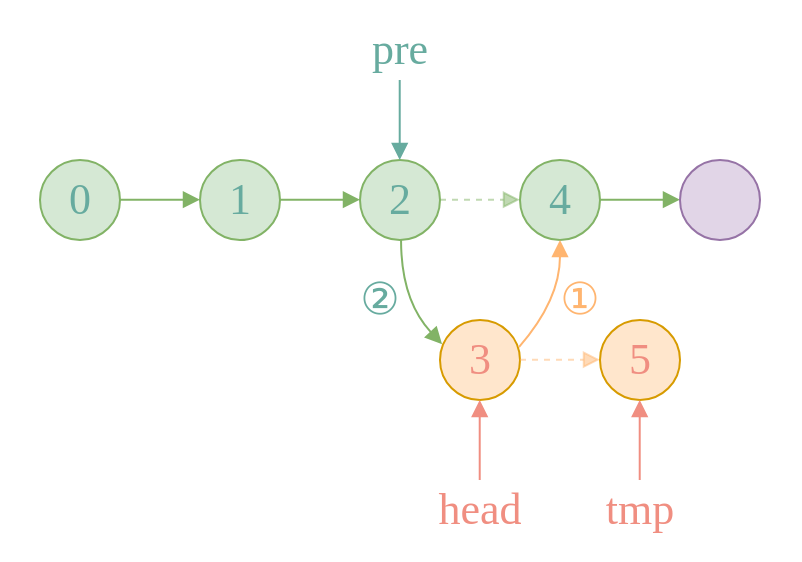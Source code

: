 <mxfile version="15.9.3" type="device"><diagram id="rbzKjmYVhk75qW0hZA96" name="Page-1"><mxGraphModel dx="775" dy="440" grid="1" gridSize="10" guides="1" tooltips="1" connect="1" arrows="1" fold="1" page="1" pageScale="1" pageWidth="850" pageHeight="1100" math="0" shadow="0"><root><mxCell id="0"/><mxCell id="1" parent="0"/><mxCell id="E5y7fBfKOSVtSpJ9z3ui-1" value="&lt;font face=&quot;monaco&quot; style=&quot;font-size: 22px&quot; color=&quot;#67ab9f&quot;&gt;1&lt;/font&gt;" style="ellipse;whiteSpace=wrap;html=1;aspect=fixed;fillColor=#d5e8d4;strokeColor=#82b366;" vertex="1" parent="1"><mxGeometry x="320" y="360" width="40" height="40" as="geometry"/></mxCell><mxCell id="E5y7fBfKOSVtSpJ9z3ui-2" value="&lt;font face=&quot;monaco&quot; style=&quot;font-size: 22px&quot; color=&quot;#67ab9f&quot;&gt;2&lt;/font&gt;" style="ellipse;whiteSpace=wrap;html=1;aspect=fixed;fillColor=#d5e8d4;strokeColor=#82b366;" vertex="1" parent="1"><mxGeometry x="400" y="360" width="40" height="40" as="geometry"/></mxCell><mxCell id="E5y7fBfKOSVtSpJ9z3ui-3" value="&lt;font face=&quot;monaco&quot; style=&quot;font-size: 22px&quot; color=&quot;#67ab9f&quot;&gt;4&lt;/font&gt;" style="ellipse;whiteSpace=wrap;html=1;aspect=fixed;fillColor=#d5e8d4;strokeColor=#82b366;" vertex="1" parent="1"><mxGeometry x="480" y="360" width="40" height="40" as="geometry"/></mxCell><mxCell id="E5y7fBfKOSVtSpJ9z3ui-5" value="&lt;font face=&quot;monaco&quot; style=&quot;font-size: 22px&quot; color=&quot;#67ab9f&quot;&gt;0&lt;/font&gt;" style="ellipse;whiteSpace=wrap;html=1;aspect=fixed;fillColor=#d5e8d4;strokeColor=#82b366;" vertex="1" parent="1"><mxGeometry x="240" y="360" width="40" height="40" as="geometry"/></mxCell><mxCell id="E5y7fBfKOSVtSpJ9z3ui-6" value="" style="endArrow=block;html=1;rounded=0;fontSize=22;fontColor=#67AB9F;endFill=1;fillColor=#d5e8d4;strokeColor=#82b366;" edge="1" parent="1"><mxGeometry width="50" height="50" relative="1" as="geometry"><mxPoint x="280" y="379.86" as="sourcePoint"/><mxPoint x="320" y="379.86" as="targetPoint"/></mxGeometry></mxCell><mxCell id="E5y7fBfKOSVtSpJ9z3ui-7" value="" style="endArrow=block;html=1;rounded=0;fontSize=22;fontColor=#67AB9F;endFill=1;fillColor=#d5e8d4;strokeColor=#82b366;" edge="1" parent="1"><mxGeometry width="50" height="50" relative="1" as="geometry"><mxPoint x="360.0" y="379.86" as="sourcePoint"/><mxPoint x="400.0" y="379.86" as="targetPoint"/></mxGeometry></mxCell><mxCell id="E5y7fBfKOSVtSpJ9z3ui-8" value="" style="endArrow=block;html=1;rounded=0;fontSize=22;fontColor=#67AB9F;endFill=1;fillColor=#d5e8d4;strokeColor=#82b366;dashed=1;opacity=50;" edge="1" parent="1"><mxGeometry width="50" height="50" relative="1" as="geometry"><mxPoint x="440.0" y="379.86" as="sourcePoint"/><mxPoint x="480.0" y="379.86" as="targetPoint"/></mxGeometry></mxCell><mxCell id="E5y7fBfKOSVtSpJ9z3ui-9" value="" style="endArrow=block;html=1;rounded=0;fontSize=22;fontColor=#67AB9F;endFill=1;fillColor=#d5e8d4;strokeColor=#82b366;" edge="1" parent="1"><mxGeometry width="50" height="50" relative="1" as="geometry"><mxPoint x="520.0" y="379.86" as="sourcePoint"/><mxPoint x="560.0" y="379.86" as="targetPoint"/></mxGeometry></mxCell><mxCell id="E5y7fBfKOSVtSpJ9z3ui-12" value="" style="ellipse;whiteSpace=wrap;html=1;aspect=fixed;fillColor=#e1d5e7;strokeColor=#9673a6;" vertex="1" parent="1"><mxGeometry x="560" y="360" width="40" height="40" as="geometry"/></mxCell><mxCell id="E5y7fBfKOSVtSpJ9z3ui-14" value="&lt;font face=&quot;monaco&quot; style=&quot;font-size: 22px&quot; color=&quot;#f08e81&quot;&gt;3&lt;/font&gt;" style="ellipse;whiteSpace=wrap;html=1;aspect=fixed;fillColor=#FFE6CC;strokeColor=#d79b00;" vertex="1" parent="1"><mxGeometry x="440" y="440" width="40" height="40" as="geometry"/></mxCell><mxCell id="E5y7fBfKOSVtSpJ9z3ui-16" value="&lt;font face=&quot;monaco&quot;&gt;head&lt;/font&gt;" style="text;html=1;strokeColor=none;fillColor=none;align=center;verticalAlign=middle;whiteSpace=wrap;rounded=0;fontSize=22;fontColor=#F08E81;" vertex="1" parent="1"><mxGeometry x="430" y="520" width="60" height="30" as="geometry"/></mxCell><mxCell id="E5y7fBfKOSVtSpJ9z3ui-17" value="" style="endArrow=block;html=1;rounded=0;fontSize=22;fontColor=#67AB9F;endFill=1;fillColor=#fff2cc;strokeColor=#F08E81;" edge="1" parent="1"><mxGeometry width="50" height="50" relative="1" as="geometry"><mxPoint x="459.86" y="520" as="sourcePoint"/><mxPoint x="459.86" y="480" as="targetPoint"/></mxGeometry></mxCell><mxCell id="E5y7fBfKOSVtSpJ9z3ui-18" value="&lt;font face=&quot;monaco&quot; color=&quot;#67ab9f&quot;&gt;pre&lt;/font&gt;" style="text;html=1;strokeColor=none;fillColor=none;align=center;verticalAlign=middle;whiteSpace=wrap;rounded=0;fontSize=22;fontColor=#F08E81;" vertex="1" parent="1"><mxGeometry x="390" y="290" width="60" height="30" as="geometry"/></mxCell><mxCell id="E5y7fBfKOSVtSpJ9z3ui-19" value="" style="endArrow=block;html=1;rounded=0;fontSize=22;fontColor=#67AB9F;endFill=1;fillColor=#fff2cc;strokeColor=#67AB9F;" edge="1" parent="1"><mxGeometry width="50" height="50" relative="1" as="geometry"><mxPoint x="419.86" y="320" as="sourcePoint"/><mxPoint x="419.86" y="360" as="targetPoint"/></mxGeometry></mxCell><mxCell id="E5y7fBfKOSVtSpJ9z3ui-20" value="" style="endArrow=block;html=1;rounded=0;fontSize=22;fontColor=#67AB9F;endFill=1;fillColor=#ffe6cc;strokeColor=#FFB570;opacity=50;dashed=1;" edge="1" parent="1"><mxGeometry width="50" height="50" relative="1" as="geometry"><mxPoint x="480.0" y="459.83" as="sourcePoint"/><mxPoint x="520.0" y="459.83" as="targetPoint"/></mxGeometry></mxCell><mxCell id="E5y7fBfKOSVtSpJ9z3ui-21" value="&lt;font face=&quot;monaco&quot; style=&quot;font-size: 22px&quot; color=&quot;#f08e81&quot;&gt;5&lt;/font&gt;" style="ellipse;whiteSpace=wrap;html=1;aspect=fixed;fillColor=#FFE6CC;strokeColor=#d79b00;" vertex="1" parent="1"><mxGeometry x="520" y="440" width="40" height="40" as="geometry"/></mxCell><mxCell id="E5y7fBfKOSVtSpJ9z3ui-22" value="" style="endArrow=block;html=1;fontSize=22;fontColor=#67AB9F;endFill=1;fillColor=#d5e8d4;strokeColor=#FFB570;entryX=0.5;entryY=1;entryDx=0;entryDy=0;curved=1;exitX=0.987;exitY=0.339;exitDx=0;exitDy=0;exitPerimeter=0;" edge="1" parent="1" source="E5y7fBfKOSVtSpJ9z3ui-14" target="E5y7fBfKOSVtSpJ9z3ui-3"><mxGeometry width="50" height="50" relative="1" as="geometry"><mxPoint x="470.0" y="440" as="sourcePoint"/><mxPoint x="510.0" y="440" as="targetPoint"/><Array as="points"><mxPoint x="500" y="430"/></Array></mxGeometry></mxCell><mxCell id="E5y7fBfKOSVtSpJ9z3ui-23" value="" style="endArrow=block;html=1;fontSize=22;fontColor=#67AB9F;endFill=1;fillColor=#d5e8d4;strokeColor=#82b366;entryX=0.026;entryY=0.303;entryDx=0;entryDy=0;curved=1;exitX=0.026;exitY=0.303;exitDx=0;exitDy=0;exitPerimeter=0;entryPerimeter=0;" edge="1" parent="1" target="E5y7fBfKOSVtSpJ9z3ui-14"><mxGeometry width="50" height="50" relative="1" as="geometry"><mxPoint x="420.52" y="400" as="sourcePoint"/><mxPoint x="400.0" y="453.56" as="targetPoint"/><Array as="points"><mxPoint x="420.52" y="430"/></Array></mxGeometry></mxCell><mxCell id="E5y7fBfKOSVtSpJ9z3ui-24" value="&lt;font face=&quot;monaco&quot;&gt;tmp&lt;/font&gt;" style="text;html=1;strokeColor=none;fillColor=none;align=center;verticalAlign=middle;whiteSpace=wrap;rounded=0;fontSize=22;fontColor=#F08E81;" vertex="1" parent="1"><mxGeometry x="510" y="520" width="60" height="30" as="geometry"/></mxCell><mxCell id="E5y7fBfKOSVtSpJ9z3ui-25" value="" style="endArrow=block;html=1;rounded=0;fontSize=22;fontColor=#67AB9F;endFill=1;fillColor=#fff2cc;strokeColor=#F08E81;" edge="1" parent="1"><mxGeometry width="50" height="50" relative="1" as="geometry"><mxPoint x="539.86" y="520" as="sourcePoint"/><mxPoint x="539.86" y="480" as="targetPoint"/></mxGeometry></mxCell><mxCell id="E5y7fBfKOSVtSpJ9z3ui-27" value="①" style="text;html=1;strokeColor=none;fillColor=none;align=center;verticalAlign=middle;whiteSpace=wrap;rounded=0;fontSize=22;fontColor=#FFB570;" vertex="1" parent="1"><mxGeometry x="500" y="420" width="20" height="20" as="geometry"/></mxCell><mxCell id="E5y7fBfKOSVtSpJ9z3ui-28" value="②" style="text;html=1;strokeColor=none;fillColor=none;align=center;verticalAlign=middle;whiteSpace=wrap;rounded=0;fontSize=22;fontColor=#67AB9F;" vertex="1" parent="1"><mxGeometry x="400" y="420" width="20" height="20" as="geometry"/></mxCell><mxCell id="E5y7fBfKOSVtSpJ9z3ui-29" value="" style="rounded=0;whiteSpace=wrap;html=1;fontSize=22;fontColor=#67AB9F;fillColor=none;strokeColor=none;" vertex="1" parent="1"><mxGeometry x="220" y="280" width="400" height="280" as="geometry"/></mxCell></root></mxGraphModel></diagram></mxfile>